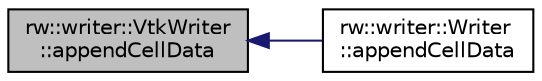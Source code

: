 digraph "rw::writer::VtkWriter::appendCellData"
{
  edge [fontname="Helvetica",fontsize="10",labelfontname="Helvetica",labelfontsize="10"];
  node [fontname="Helvetica",fontsize="10",shape=record];
  rankdir="LR";
  Node6 [label="rw::writer::VtkWriter\l::appendCellData",height=0.2,width=0.4,color="black", fillcolor="grey75", style="filled", fontcolor="black"];
  Node6 -> Node7 [dir="back",color="midnightblue",fontsize="10",style="solid",fontname="Helvetica"];
  Node7 [label="rw::writer::Writer\l::appendCellData",height=0.2,width=0.4,color="black", fillcolor="white", style="filled",URL="$classrw_1_1writer_1_1Writer.html#a11ae5b8006503b4ba98e4c80b1da0227",tooltip="Writes the float data associated to cells to the file. "];
}
